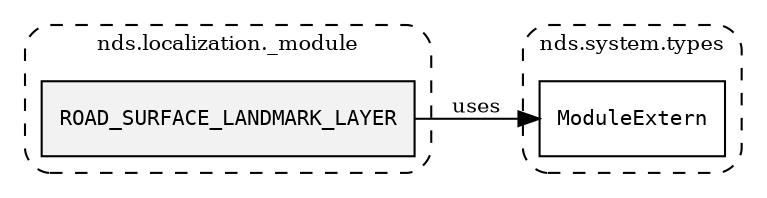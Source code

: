 /**
 * This dot file creates symbol collaboration diagram for ROAD_SURFACE_LANDMARK_LAYER.
 */
digraph ZSERIO
{
    node [shape=box, fontsize=10];
    rankdir="LR";
    fontsize=10;
    tooltip="ROAD_SURFACE_LANDMARK_LAYER collaboration diagram";

    subgraph "cluster_nds.localization._module"
    {
        style="dashed, rounded";
        label="nds.localization._module";
        tooltip="Package nds.localization._module";
        href="../../../content/packages/nds.localization._module.html#Package-nds-localization-_module";
        target="_parent";

        "ROAD_SURFACE_LANDMARK_LAYER" [style="filled", fillcolor="#0000000D", target="_parent", label=<<font face="monospace"><table align="center" border="0" cellspacing="0" cellpadding="0"><tr><td href="../../../content/packages/nds.localization._module.html#Constant-ROAD_SURFACE_LANDMARK_LAYER" title="Constant defined in nds.localization._module">ROAD_SURFACE_LANDMARK_LAYER</td></tr></table></font>>];
    }

    subgraph "cluster_nds.system.types"
    {
        style="dashed, rounded";
        label="nds.system.types";
        tooltip="Package nds.system.types";
        href="../../../content/packages/nds.system.types.html#Package-nds-system-types";
        target="_parent";

        "ModuleExtern" [target="_parent", label=<<font face="monospace"><table align="center" border="0" cellspacing="0" cellpadding="0"><tr><td href="../../../content/packages/nds.system.types.html#Subtype-ModuleExtern" title="Subtype defined in nds.system.types">ModuleExtern</td></tr></table></font>>];
    }

    "ROAD_SURFACE_LANDMARK_LAYER" -> "ModuleExtern" [label="uses", fontsize=10];
}
